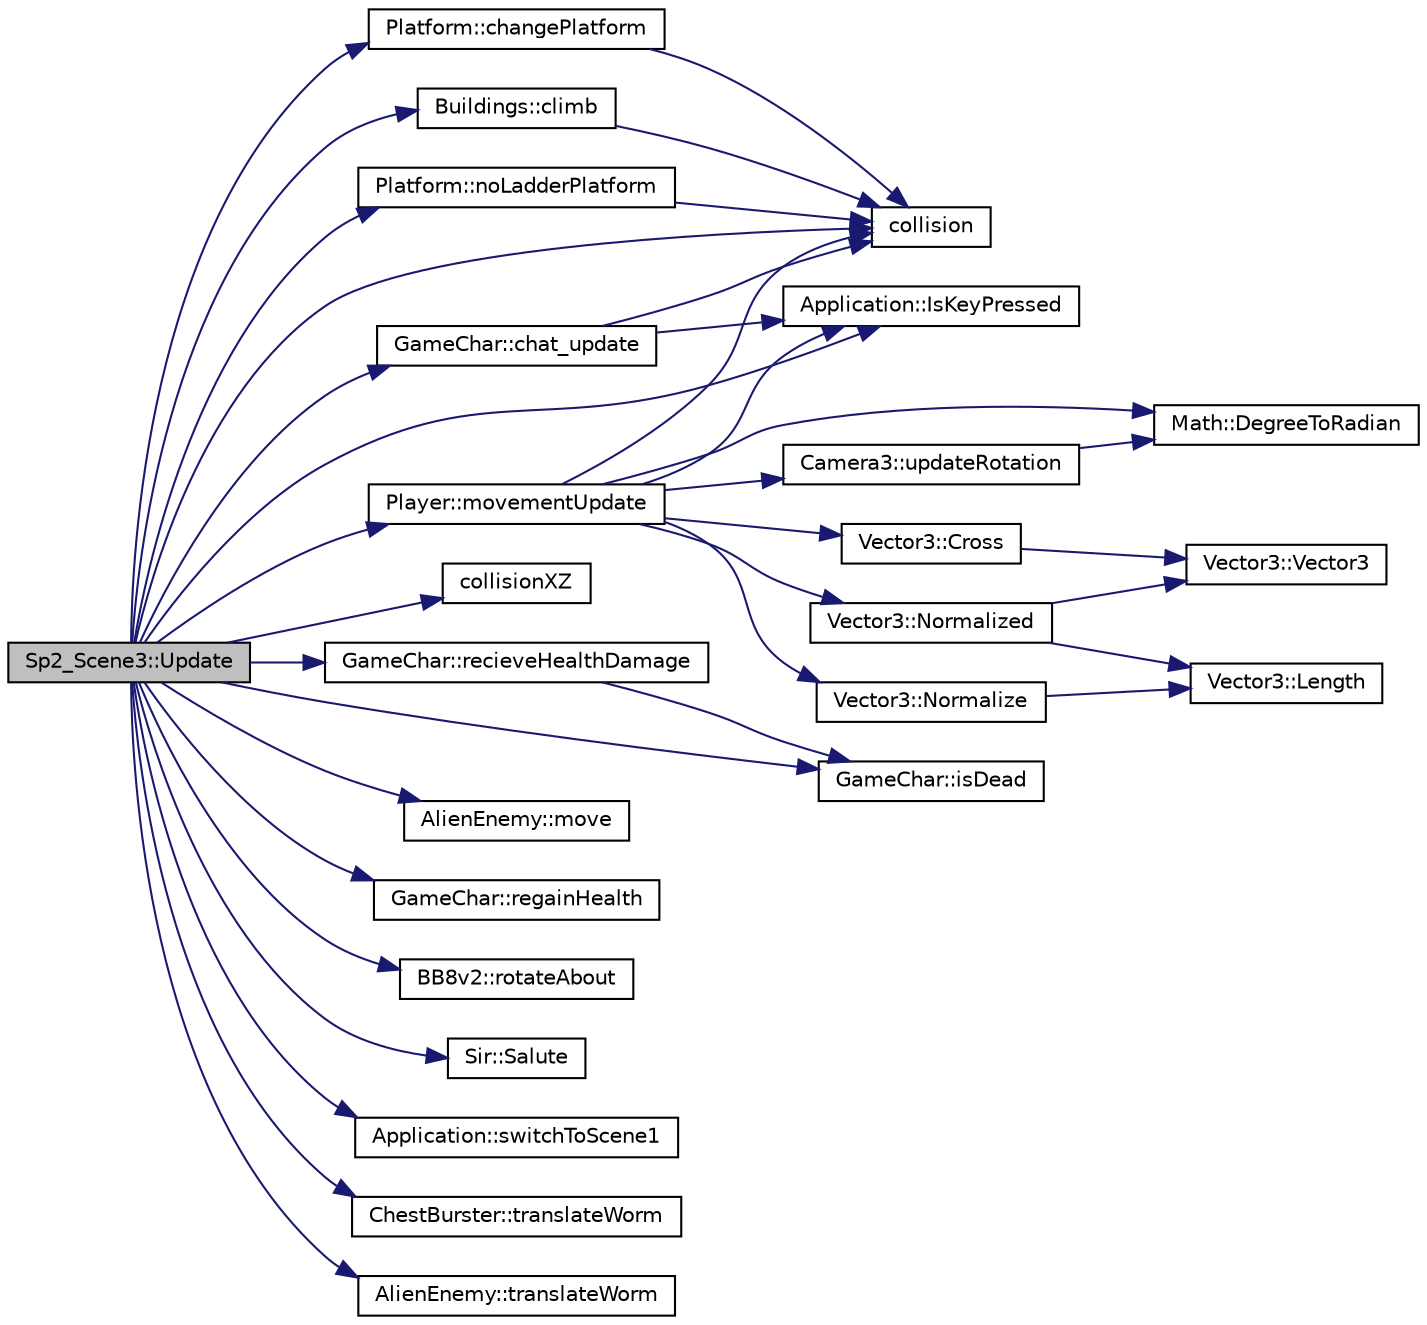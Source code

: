 digraph "Sp2_Scene3::Update"
{
  bgcolor="transparent";
  edge [fontname="Helvetica",fontsize="10",labelfontname="Helvetica",labelfontsize="10"];
  node [fontname="Helvetica",fontsize="10",shape=record];
  rankdir="LR";
  Node1 [label="Sp2_Scene3::Update",height=0.2,width=0.4,color="black", fillcolor="grey75", style="filled", fontcolor="black"];
  Node1 -> Node2 [color="midnightblue",fontsize="10",style="solid",fontname="Helvetica"];
  Node2 [label="Platform::changePlatform",height=0.2,width=0.4,color="black",URL="$classPlatform.html#aa071b4d0dce24b61d13efcaede5962de"];
  Node2 -> Node3 [color="midnightblue",fontsize="10",style="solid",fontname="Helvetica"];
  Node3 [label="collision",height=0.2,width=0.4,color="black",URL="$Collision_8cpp.html#a4b9eee107300119860880f48b79da32f"];
  Node1 -> Node4 [color="midnightblue",fontsize="10",style="solid",fontname="Helvetica"];
  Node4 [label="GameChar::chat_update",height=0.2,width=0.4,color="black",URL="$classGameChar.html#ab8dc7e516ff8c6d29da6f3399f4815df"];
  Node4 -> Node3 [color="midnightblue",fontsize="10",style="solid",fontname="Helvetica"];
  Node4 -> Node5 [color="midnightblue",fontsize="10",style="solid",fontname="Helvetica"];
  Node5 [label="Application::IsKeyPressed",height=0.2,width=0.4,color="black",URL="$classApplication.html#a72cc9bba26506a7c0f54c346dfbd5cfe"];
  Node1 -> Node6 [color="midnightblue",fontsize="10",style="solid",fontname="Helvetica"];
  Node6 [label="Buildings::climb",height=0.2,width=0.4,color="black",URL="$classBuildings.html#a728402f8f61318eff08b8f7afc2c1224"];
  Node6 -> Node3 [color="midnightblue",fontsize="10",style="solid",fontname="Helvetica"];
  Node1 -> Node3 [color="midnightblue",fontsize="10",style="solid",fontname="Helvetica"];
  Node1 -> Node7 [color="midnightblue",fontsize="10",style="solid",fontname="Helvetica"];
  Node7 [label="collisionXZ",height=0.2,width=0.4,color="black",URL="$Collision_8cpp.html#a5ced462f9fcc3c9963cdf5e0da071631"];
  Node1 -> Node8 [color="midnightblue",fontsize="10",style="solid",fontname="Helvetica"];
  Node8 [label="GameChar::isDead",height=0.2,width=0.4,color="black",URL="$classGameChar.html#a3e719d888ab88c36961827985897f24c"];
  Node1 -> Node5 [color="midnightblue",fontsize="10",style="solid",fontname="Helvetica"];
  Node1 -> Node9 [color="midnightblue",fontsize="10",style="solid",fontname="Helvetica"];
  Node9 [label="AlienEnemy::move",height=0.2,width=0.4,color="black",URL="$classAlienEnemy.html#a0d3273c668b95c89576b9fd06571d075",tooltip="This allows the worm to move forward to a specific location and then rotate 180 degrees to backtrack..."];
  Node1 -> Node10 [color="midnightblue",fontsize="10",style="solid",fontname="Helvetica"];
  Node10 [label="Player::movementUpdate",height=0.2,width=0.4,color="black",URL="$classPlayer.html#a5b057a6cd421a056d2a0694ab00739e7"];
  Node10 -> Node3 [color="midnightblue",fontsize="10",style="solid",fontname="Helvetica"];
  Node10 -> Node11 [color="midnightblue",fontsize="10",style="solid",fontname="Helvetica"];
  Node11 [label="Vector3::Cross",height=0.2,width=0.4,color="black",URL="$structVector3.html#aa1cdc5357009b47fe585ddd61e263aad",tooltip="Cross product of 2 vectors. "];
  Node11 -> Node12 [color="midnightblue",fontsize="10",style="solid",fontname="Helvetica"];
  Node12 [label="Vector3::Vector3",height=0.2,width=0.4,color="black",URL="$structVector3.html#afa5e0c801fc2c8a820a54ea99302fe08",tooltip="Vector3 default constructor. "];
  Node10 -> Node13 [color="midnightblue",fontsize="10",style="solid",fontname="Helvetica"];
  Node13 [label="Math::DegreeToRadian",height=0.2,width=0.4,color="black",URL="$namespaceMath.html#ac04b987cc6c574a059e68cb58f58c09a",tooltip="Converts from degrees to radians. "];
  Node10 -> Node5 [color="midnightblue",fontsize="10",style="solid",fontname="Helvetica"];
  Node10 -> Node14 [color="midnightblue",fontsize="10",style="solid",fontname="Helvetica"];
  Node14 [label="Vector3::Normalize",height=0.2,width=0.4,color="black",URL="$structVector3.html#aaef4f25a38878a640ab4a48002a7eff8",tooltip="Normalize this vector and return a reference to it. "];
  Node14 -> Node15 [color="midnightblue",fontsize="10",style="solid",fontname="Helvetica"];
  Node15 [label="Vector3::Length",height=0.2,width=0.4,color="black",URL="$structVector3.html#a200024a8442329de9a625ed58ffe7075",tooltip="Return length of vector. "];
  Node10 -> Node16 [color="midnightblue",fontsize="10",style="solid",fontname="Helvetica"];
  Node16 [label="Vector3::Normalized",height=0.2,width=0.4,color="black",URL="$structVector3.html#a2da0f00c5529bced69763320dac9c414",tooltip="Return a copy of this vector, normalized. "];
  Node16 -> Node15 [color="midnightblue",fontsize="10",style="solid",fontname="Helvetica"];
  Node16 -> Node12 [color="midnightblue",fontsize="10",style="solid",fontname="Helvetica"];
  Node10 -> Node17 [color="midnightblue",fontsize="10",style="solid",fontname="Helvetica"];
  Node17 [label="Camera3::updateRotation",height=0.2,width=0.4,color="black",URL="$classCamera3.html#a330a151d28c57c8a86d9848a26866028"];
  Node17 -> Node13 [color="midnightblue",fontsize="10",style="solid",fontname="Helvetica"];
  Node1 -> Node18 [color="midnightblue",fontsize="10",style="solid",fontname="Helvetica"];
  Node18 [label="Platform::noLadderPlatform",height=0.2,width=0.4,color="black",URL="$classPlatform.html#ad5c05ad8c26e14c5d39734f0585de917"];
  Node18 -> Node3 [color="midnightblue",fontsize="10",style="solid",fontname="Helvetica"];
  Node1 -> Node19 [color="midnightblue",fontsize="10",style="solid",fontname="Helvetica"];
  Node19 [label="GameChar::recieveHealthDamage",height=0.2,width=0.4,color="black",URL="$classGameChar.html#a6ef0dd3f7ac1208004f550863c3d20f4"];
  Node19 -> Node8 [color="midnightblue",fontsize="10",style="solid",fontname="Helvetica"];
  Node1 -> Node20 [color="midnightblue",fontsize="10",style="solid",fontname="Helvetica"];
  Node20 [label="GameChar::regainHealth",height=0.2,width=0.4,color="black",URL="$classGameChar.html#a9acf18e780626b55712297ba5c07ad94"];
  Node1 -> Node21 [color="midnightblue",fontsize="10",style="solid",fontname="Helvetica"];
  Node21 [label="BB8v2::rotateAbout",height=0.2,width=0.4,color="black",URL="$classBB8v2.html#a986d4233ad3944db9aa7e74786035e7d",tooltip="ViewAngle is for turning speed, rotating at its own position without moving around. "];
  Node1 -> Node22 [color="midnightblue",fontsize="10",style="solid",fontname="Helvetica"];
  Node22 [label="Sir::Salute",height=0.2,width=0.4,color="black",URL="$classSir.html#afac5147d417fcd73dae1e03c5d0e0167",tooltip="Sir NPC will rotate his arm from -90 degrees to 90 degress and repeat the cycle. "];
  Node1 -> Node23 [color="midnightblue",fontsize="10",style="solid",fontname="Helvetica"];
  Node23 [label="Application::switchToScene1",height=0.2,width=0.4,color="black",URL="$classApplication.html#a91142113d0411e0c6d6ce10510595473"];
  Node1 -> Node24 [color="midnightblue",fontsize="10",style="solid",fontname="Helvetica"];
  Node24 [label="ChestBurster::translateWorm",height=0.2,width=0.4,color="black",URL="$classChestBurster.html#a41f57dc1ecde2be7dfbac81586ed65c1"];
  Node1 -> Node25 [color="midnightblue",fontsize="10",style="solid",fontname="Helvetica"];
  Node25 [label="AlienEnemy::translateWorm",height=0.2,width=0.4,color="black",URL="$classAlienEnemy.html#a9f081cfeff02a328bde683c947f0f7d8",tooltip="This makes the worm go up and down. "];
}
